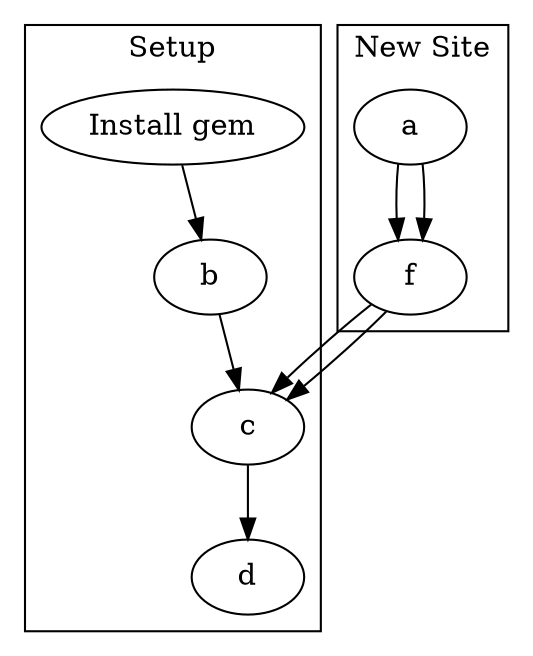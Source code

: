 digraph { 
  subgraph cluster_0 {
    label="Setup";
    "Install gem" -> b;
    b -> c;
    c -> d;
  }

  subgraph cluster_1 {
    label="New Site";
    a -> f;
    f -> c;
  }

  subgraph cluster_2 {
    label="Update";
    a -> f;
    f -> c;
  }
}

